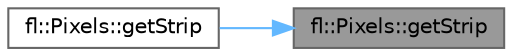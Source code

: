 digraph "fl::Pixels::getStrip"
{
 // LATEX_PDF_SIZE
  bgcolor="transparent";
  edge [fontname=Helvetica,fontsize=10,labelfontname=Helvetica,labelfontsize=10];
  node [fontname=Helvetica,fontsize=10,shape=box,height=0.2,width=0.4];
  rankdir="RL";
  Node1 [id="Node000001",label="fl::Pixels::getStrip",height=0.2,width=0.4,color="gray40", fillcolor="grey60", style="filled", fontcolor="black",tooltip=" "];
  Node1 -> Node2 [id="edge1_Node000001_Node000002",dir="back",color="steelblue1",style="solid",tooltip=" "];
  Node2 [id="Node000002",label="fl::Pixels::getStrip",height=0.2,width=0.4,color="grey40", fillcolor="white", style="filled",URL="$df/d0f/classfl_1_1_pixels.html#ae87b8a4cc3b35feabd3b7fca443a90ea",tooltip=" "];
}
